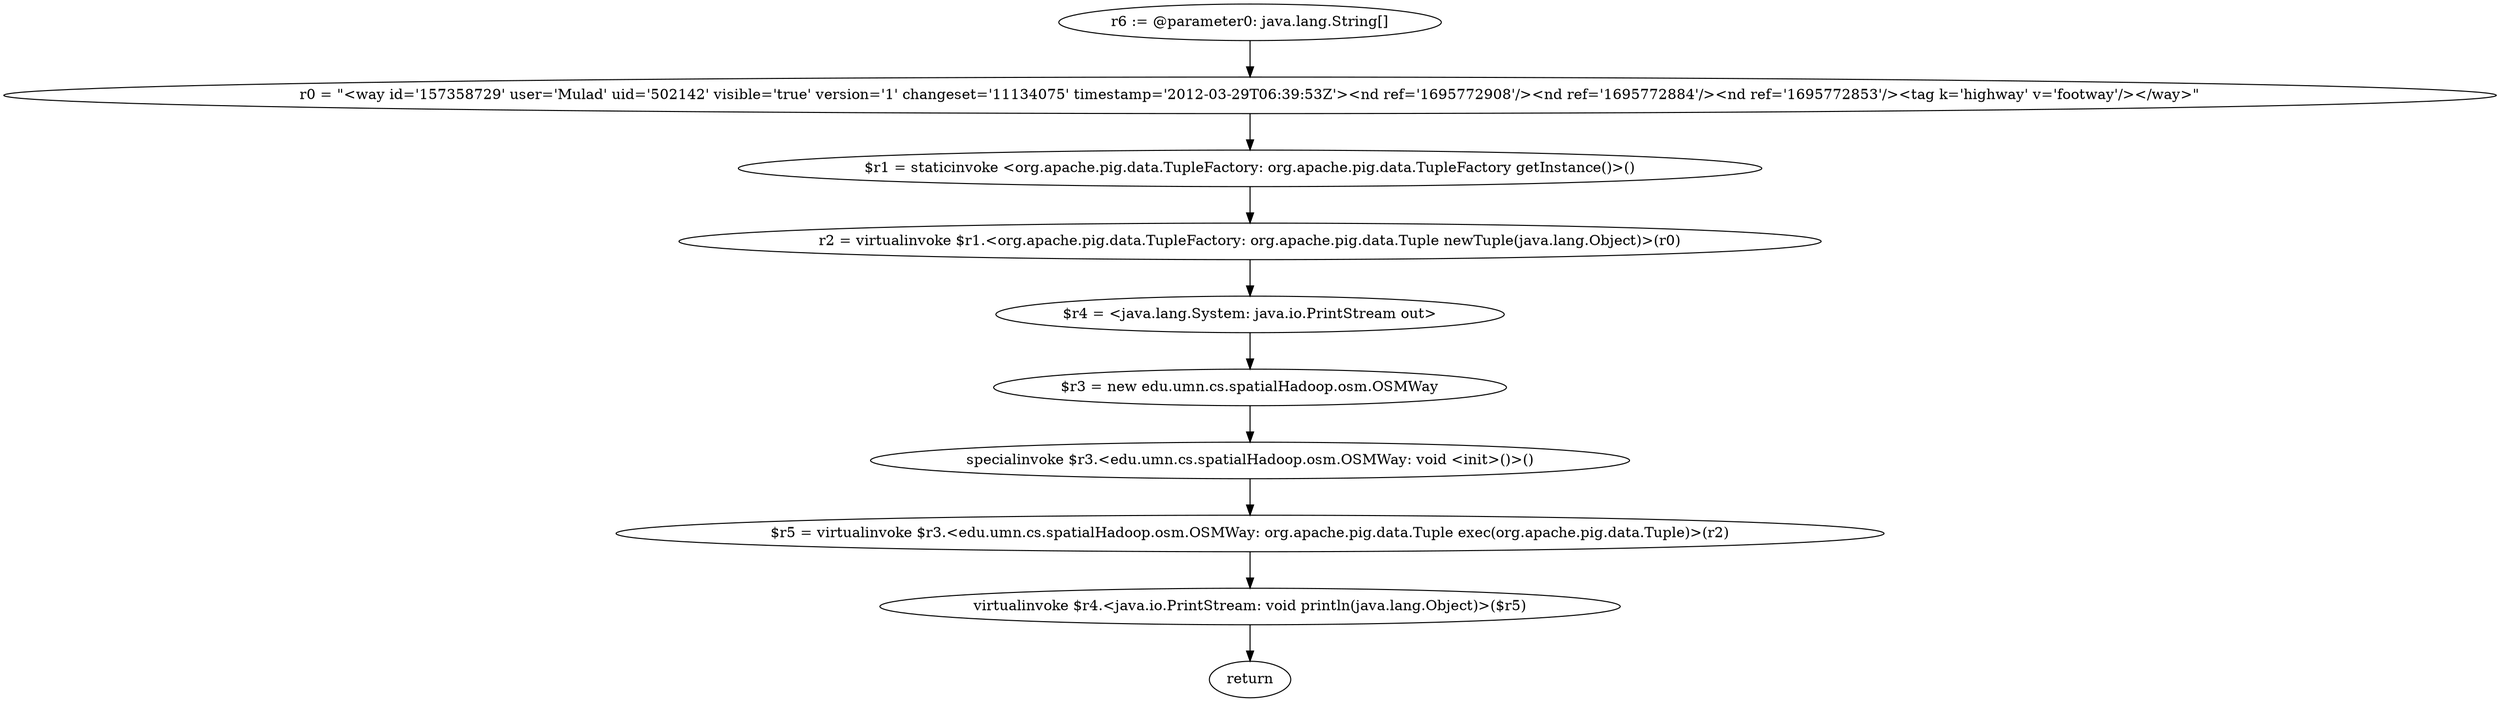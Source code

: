 digraph "unitGraph" {
    "r6 := @parameter0: java.lang.String[]"
    "r0 = \"<way id=\'157358729\' user=\'Mulad\' uid=\'502142\' visible=\'true\' version=\'1\' changeset=\'11134075\' timestamp=\'2012-03-29T06:39:53Z\'><nd ref=\'1695772908\'/><nd ref=\'1695772884\'/><nd ref=\'1695772853\'/><tag k=\'highway\' v=\'footway\'/></way>\""
    "$r1 = staticinvoke <org.apache.pig.data.TupleFactory: org.apache.pig.data.TupleFactory getInstance()>()"
    "r2 = virtualinvoke $r1.<org.apache.pig.data.TupleFactory: org.apache.pig.data.Tuple newTuple(java.lang.Object)>(r0)"
    "$r4 = <java.lang.System: java.io.PrintStream out>"
    "$r3 = new edu.umn.cs.spatialHadoop.osm.OSMWay"
    "specialinvoke $r3.<edu.umn.cs.spatialHadoop.osm.OSMWay: void <init>()>()"
    "$r5 = virtualinvoke $r3.<edu.umn.cs.spatialHadoop.osm.OSMWay: org.apache.pig.data.Tuple exec(org.apache.pig.data.Tuple)>(r2)"
    "virtualinvoke $r4.<java.io.PrintStream: void println(java.lang.Object)>($r5)"
    "return"
    "r6 := @parameter0: java.lang.String[]"->"r0 = \"<way id=\'157358729\' user=\'Mulad\' uid=\'502142\' visible=\'true\' version=\'1\' changeset=\'11134075\' timestamp=\'2012-03-29T06:39:53Z\'><nd ref=\'1695772908\'/><nd ref=\'1695772884\'/><nd ref=\'1695772853\'/><tag k=\'highway\' v=\'footway\'/></way>\"";
    "r0 = \"<way id=\'157358729\' user=\'Mulad\' uid=\'502142\' visible=\'true\' version=\'1\' changeset=\'11134075\' timestamp=\'2012-03-29T06:39:53Z\'><nd ref=\'1695772908\'/><nd ref=\'1695772884\'/><nd ref=\'1695772853\'/><tag k=\'highway\' v=\'footway\'/></way>\""->"$r1 = staticinvoke <org.apache.pig.data.TupleFactory: org.apache.pig.data.TupleFactory getInstance()>()";
    "$r1 = staticinvoke <org.apache.pig.data.TupleFactory: org.apache.pig.data.TupleFactory getInstance()>()"->"r2 = virtualinvoke $r1.<org.apache.pig.data.TupleFactory: org.apache.pig.data.Tuple newTuple(java.lang.Object)>(r0)";
    "r2 = virtualinvoke $r1.<org.apache.pig.data.TupleFactory: org.apache.pig.data.Tuple newTuple(java.lang.Object)>(r0)"->"$r4 = <java.lang.System: java.io.PrintStream out>";
    "$r4 = <java.lang.System: java.io.PrintStream out>"->"$r3 = new edu.umn.cs.spatialHadoop.osm.OSMWay";
    "$r3 = new edu.umn.cs.spatialHadoop.osm.OSMWay"->"specialinvoke $r3.<edu.umn.cs.spatialHadoop.osm.OSMWay: void <init>()>()";
    "specialinvoke $r3.<edu.umn.cs.spatialHadoop.osm.OSMWay: void <init>()>()"->"$r5 = virtualinvoke $r3.<edu.umn.cs.spatialHadoop.osm.OSMWay: org.apache.pig.data.Tuple exec(org.apache.pig.data.Tuple)>(r2)";
    "$r5 = virtualinvoke $r3.<edu.umn.cs.spatialHadoop.osm.OSMWay: org.apache.pig.data.Tuple exec(org.apache.pig.data.Tuple)>(r2)"->"virtualinvoke $r4.<java.io.PrintStream: void println(java.lang.Object)>($r5)";
    "virtualinvoke $r4.<java.io.PrintStream: void println(java.lang.Object)>($r5)"->"return";
}
